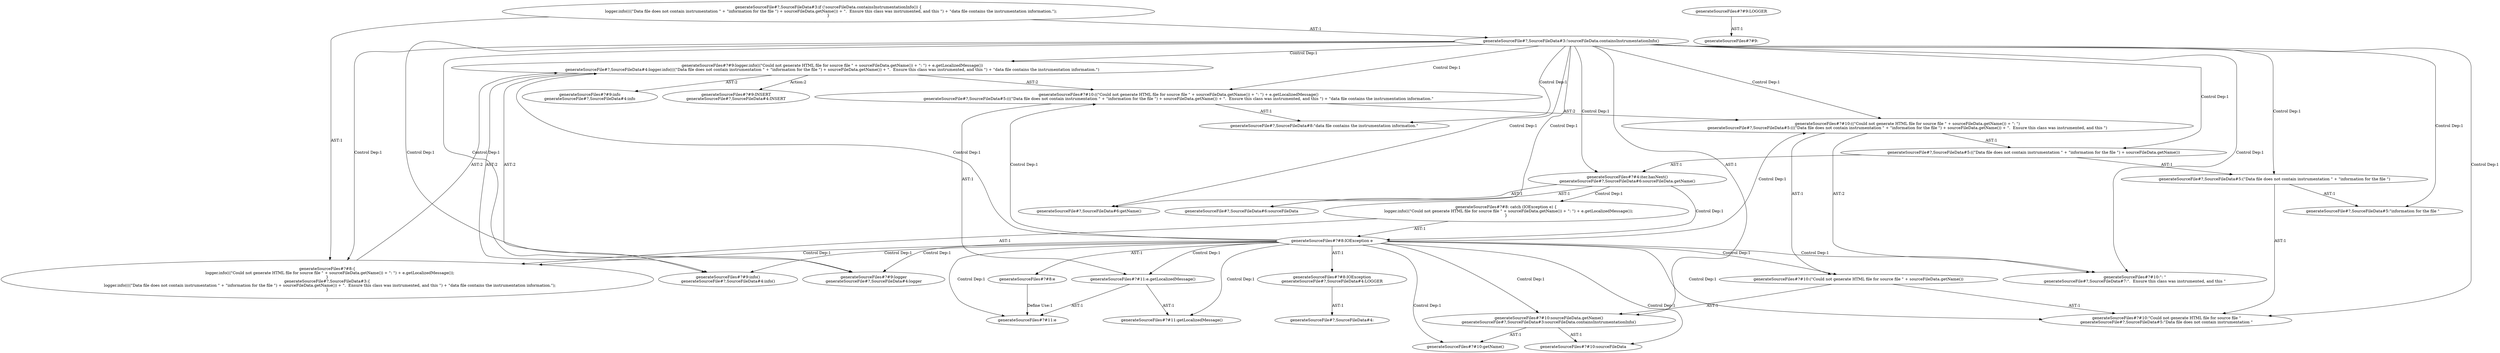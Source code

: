 digraph "Pattern" {
0 [label="generateSourceFiles#?#9:INSERT
generateSourceFile#?,SourceFileData#4:INSERT" shape=ellipse]
1 [label="generateSourceFiles#?#9:logger.info(((\"Could not generate HTML file for source file \" + sourceFileData.getName()) + \": \") + e.getLocalizedMessage())
generateSourceFile#?,SourceFileData#4:logger.info((((\"Data file does not contain instrumentation \" + \"information for the file \") + sourceFileData.getName()) + \".  Ensure this class was instrumented, and this \") + \"data file contains the instrumentation information.\")" shape=ellipse]
2 [label="generateSourceFiles#?#8:IOException e" shape=ellipse]
3 [label="generateSourceFiles#?#4:iter.hasNext()
generateSourceFile#?,SourceFileData#6:sourceFileData.getName()" shape=ellipse]
4 [label="generateSourceFiles#?#8: catch (IOException e) \{
    logger.info(((\"Could not generate HTML file for source file \" + sourceFileData.getName()) + \": \") + e.getLocalizedMessage());
\}" shape=ellipse]
5 [label="generateSourceFiles#?#8:e" shape=ellipse]
6 [label="generateSourceFiles#?#8:IOException
generateSourceFile#?,SourceFileData#4:LOGGER" shape=ellipse]
7 [label="generateSourceFiles#?#8:\{
    logger.info(((\"Could not generate HTML file for source file \" + sourceFileData.getName()) + \": \") + e.getLocalizedMessage());
\}
generateSourceFile#?,SourceFileData#3:\{
    logger.info((((\"Data file does not contain instrumentation \" + \"information for the file \") + sourceFileData.getName()) + \".  Ensure this class was instrumented, and this \") + \"data file contains the instrumentation information.\");
\}" shape=ellipse]
8 [label="generateSourceFiles#?#9:info()
generateSourceFile#?,SourceFileData#4:info()" shape=ellipse]
9 [label="generateSourceFiles#?#9:logger
generateSourceFile#?,SourceFileData#4:logger" shape=ellipse]
10 [label="generateSourceFiles#?#10:((\"Could not generate HTML file for source file \" + sourceFileData.getName()) + \": \") + e.getLocalizedMessage()
generateSourceFile#?,SourceFileData#5:(((\"Data file does not contain instrumentation \" + \"information for the file \") + sourceFileData.getName()) + \".  Ensure this class was instrumented, and this \") + \"data file contains the instrumentation information.\"" shape=ellipse]
11 [label="generateSourceFiles#?#10:((\"Could not generate HTML file for source file \" + sourceFileData.getName()) + \": \")
generateSourceFile#?,SourceFileData#5:(((\"Data file does not contain instrumentation \" + \"information for the file \") + sourceFileData.getName()) + \".  Ensure this class was instrumented, and this \")" shape=ellipse]
12 [label="generateSourceFiles#?#10:(\"Could not generate HTML file for source file \" + sourceFileData.getName())" shape=ellipse]
13 [label="generateSourceFiles#?#10:\"Could not generate HTML file for source file \"
generateSourceFile#?,SourceFileData#5:\"Data file does not contain instrumentation \"" shape=ellipse]
14 [label="generateSourceFiles#?#10:sourceFileData.getName()
generateSourceFile#?,SourceFileData#3:sourceFileData.containsInstrumentationInfo()" shape=ellipse]
15 [label="generateSourceFiles#?#10:getName()" shape=ellipse]
16 [label="generateSourceFiles#?#10:sourceFileData" shape=ellipse]
17 [label="generateSourceFiles#?#10:\": \"
generateSourceFile#?,SourceFileData#7:\".  Ensure this class was instrumented, and this \"" shape=ellipse]
18 [label="generateSourceFiles#?#11:e.getLocalizedMessage()" shape=ellipse]
19 [label="generateSourceFiles#?#11:getLocalizedMessage()" shape=ellipse]
20 [label="generateSourceFiles#?#11:e" shape=ellipse]
21 [label="generateSourceFiles#?#9:LOGGER" shape=ellipse]
22 [label="generateSourceFiles#?#9:" shape=ellipse]
23 [label="generateSourceFiles#?#9:info
generateSourceFile#?,SourceFileData#4:info" shape=ellipse]
24 [label="generateSourceFile#?,SourceFileData#6:getName()" shape=ellipse]
25 [label="generateSourceFile#?,SourceFileData#3:!sourceFileData.containsInstrumentationInfo()" shape=ellipse]
26 [label="generateSourceFile#?,SourceFileData#3:if (!sourceFileData.containsInstrumentationInfo()) \{
    logger.info((((\"Data file does not contain instrumentation \" + \"information for the file \") + sourceFileData.getName()) + \".  Ensure this class was instrumented, and this \") + \"data file contains the instrumentation information.\");
\}" shape=ellipse]
27 [label="generateSourceFile#?,SourceFileData#5:((\"Data file does not contain instrumentation \" + \"information for the file \") + sourceFileData.getName())" shape=ellipse]
28 [label="generateSourceFile#?,SourceFileData#5:(\"Data file does not contain instrumentation \" + \"information for the file \")" shape=ellipse]
29 [label="generateSourceFile#?,SourceFileData#5:\"information for the file \"" shape=ellipse]
30 [label="generateSourceFile#?,SourceFileData#6:sourceFileData" shape=ellipse]
31 [label="generateSourceFile#?,SourceFileData#8:\"data file contains the instrumentation information.\"" shape=ellipse]
32 [label="generateSourceFile#?,SourceFileData#4:" shape=ellipse]
1 -> 0 [label="Action:2"];
1 -> 23 [label="AST:2"];
1 -> 9 [label="AST:2"];
1 -> 8 [label="AST:2"];
1 -> 10 [label="AST:2"];
2 -> 1 [label="Control Dep:1"];
2 -> 5 [label="AST:1"];
2 -> 6 [label="AST:1"];
2 -> 7 [label="Control Dep:1"];
2 -> 8 [label="Control Dep:1"];
2 -> 9 [label="Control Dep:1"];
2 -> 10 [label="Control Dep:1"];
2 -> 11 [label="Control Dep:1"];
2 -> 12 [label="Control Dep:1"];
2 -> 13 [label="Control Dep:1"];
2 -> 14 [label="Control Dep:1"];
2 -> 15 [label="Control Dep:1"];
2 -> 16 [label="Control Dep:1"];
2 -> 17 [label="Control Dep:1"];
2 -> 18 [label="Control Dep:1"];
2 -> 19 [label="Control Dep:1"];
2 -> 20 [label="Control Dep:1"];
3 -> 2 [label="Control Dep:1"];
3 -> 4 [label="Control Dep:1"];
3 -> 24 [label="AST:1"];
3 -> 30 [label="AST:1"];
4 -> 2 [label="AST:1"];
4 -> 7 [label="AST:1"];
5 -> 20 [label="Define Use:1"];
6 -> 32 [label="AST:1"];
7 -> 1 [label="AST:2"];
10 -> 11 [label="AST:2"];
10 -> 18 [label="AST:1"];
10 -> 31 [label="AST:1"];
11 -> 12 [label="AST:1"];
11 -> 17 [label="AST:2"];
11 -> 27 [label="AST:1"];
12 -> 13 [label="AST:1"];
12 -> 14 [label="AST:1"];
14 -> 16 [label="AST:1"];
14 -> 15 [label="AST:1"];
18 -> 20 [label="AST:1"];
18 -> 19 [label="AST:1"];
21 -> 22 [label="AST:1"];
25 -> 24 [label="Control Dep:1"];
25 -> 14 [label="AST:1"];
25 -> 7 [label="Control Dep:1"];
25 -> 1 [label="Control Dep:1"];
25 -> 8 [label="Control Dep:1"];
25 -> 9 [label="Control Dep:1"];
25 -> 10 [label="Control Dep:1"];
25 -> 11 [label="Control Dep:1"];
25 -> 27 [label="Control Dep:1"];
25 -> 28 [label="Control Dep:1"];
25 -> 13 [label="Control Dep:1"];
25 -> 29 [label="Control Dep:1"];
25 -> 3 [label="Control Dep:1"];
25 -> 30 [label="Control Dep:1"];
25 -> 17 [label="Control Dep:1"];
25 -> 31 [label="Control Dep:1"];
26 -> 25 [label="AST:1"];
26 -> 7 [label="AST:1"];
27 -> 28 [label="AST:1"];
27 -> 3 [label="AST:1"];
28 -> 13 [label="AST:1"];
28 -> 29 [label="AST:1"];
}